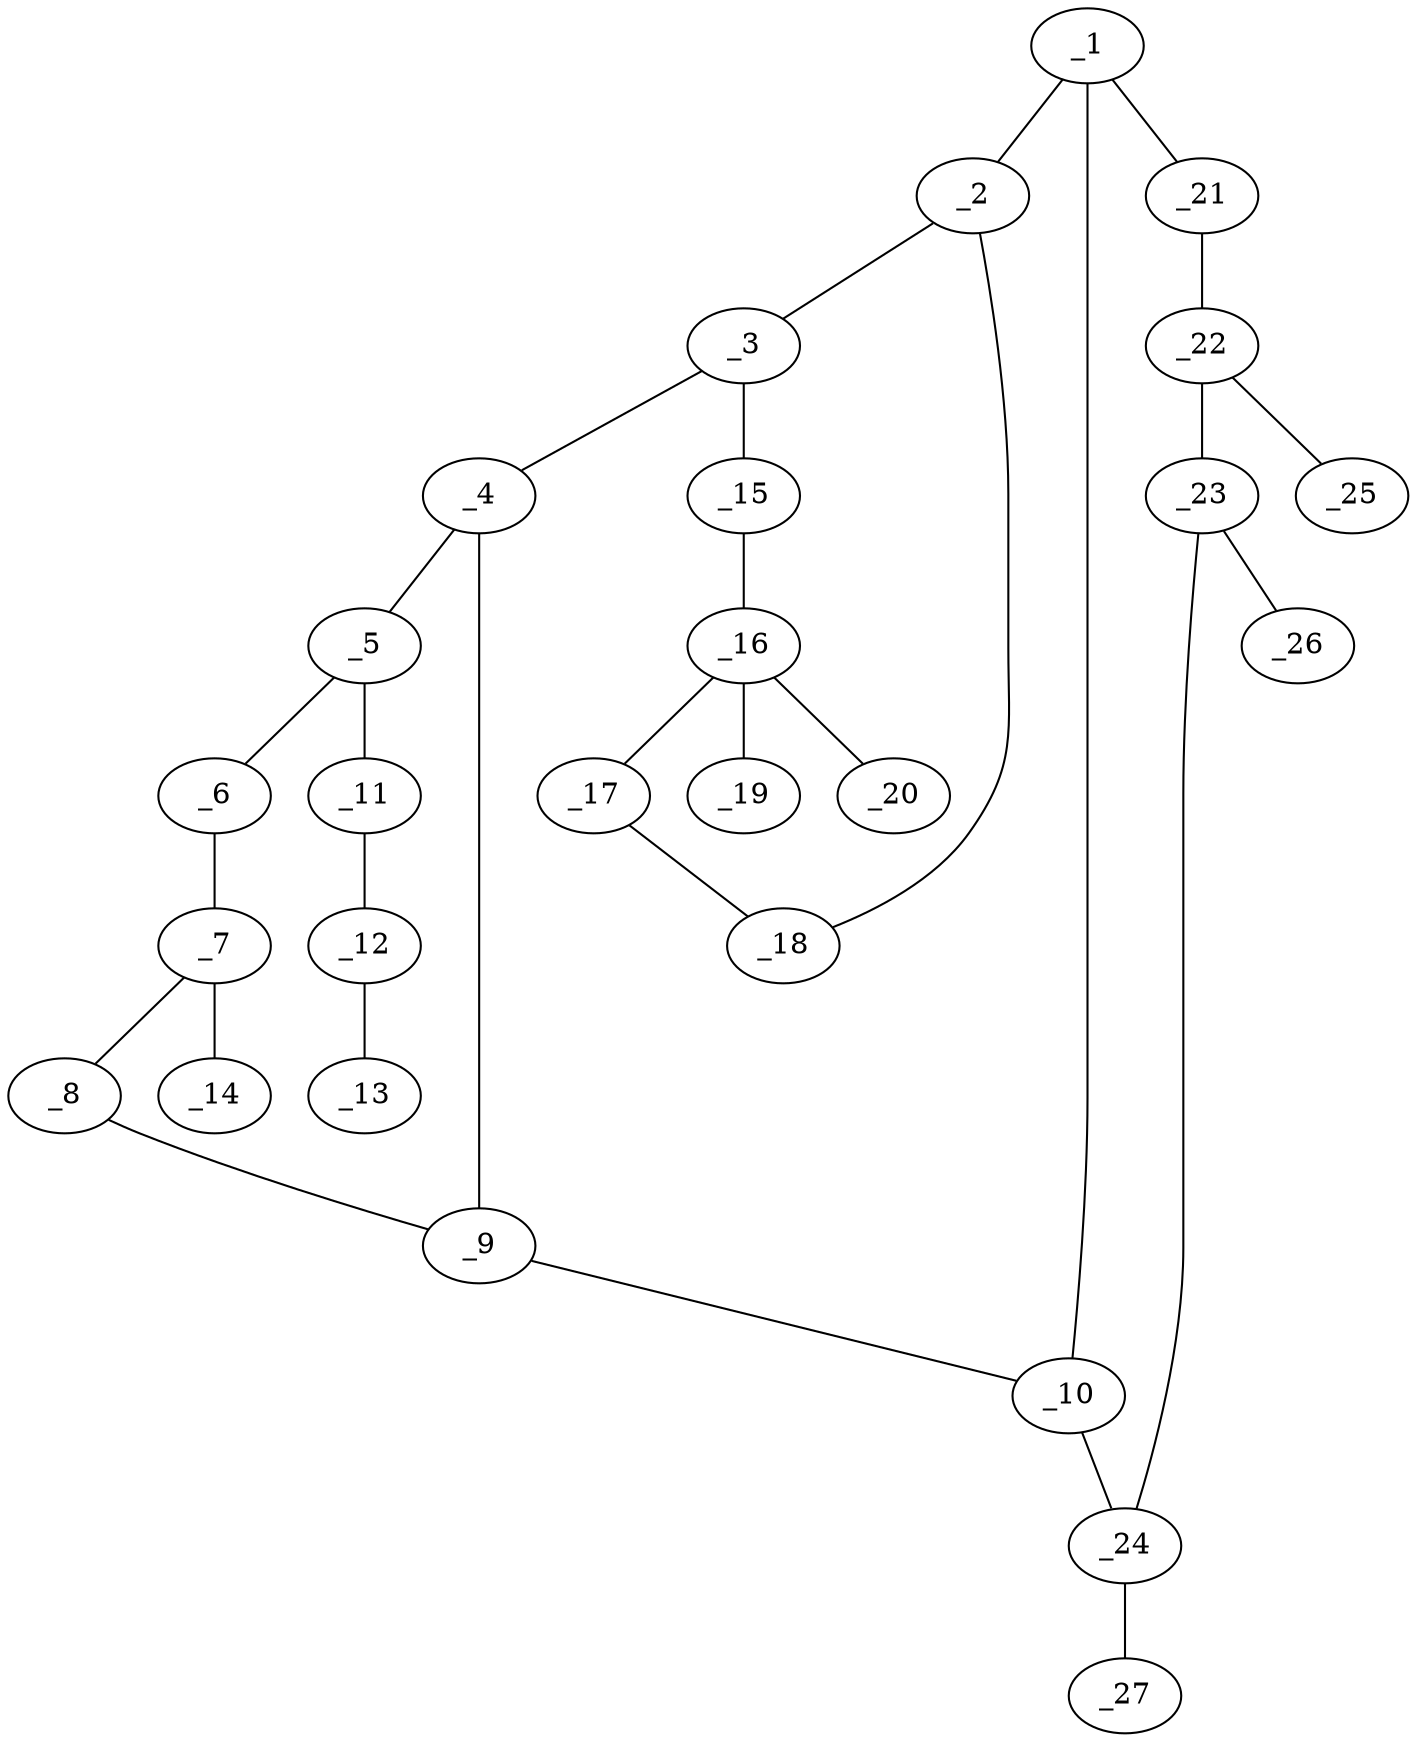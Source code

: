 graph molid661123 {
	_1	 [charge=0,
		chem=1,
		symbol="C  ",
		x=7,
		y="-0.5"];
	_2	 [charge=0,
		chem=1,
		symbol="C  ",
		x="6.5",
		y="0.366"];
	_1 -- _2	 [valence=1];
	_10	 [charge=0,
		chem=1,
		symbol="C  ",
		x="6.5",
		y="-1.366"];
	_1 -- _10	 [valence=2];
	_21	 [charge=0,
		chem=2,
		symbol="O  ",
		x=8,
		y="-0.5"];
	_1 -- _21	 [valence=1];
	_3	 [charge=0,
		chem=1,
		symbol="C  ",
		x="5.5",
		y="0.366"];
	_2 -- _3	 [valence=2];
	_18	 [charge=0,
		chem=1,
		symbol="C  ",
		x=7,
		y="1.2321"];
	_2 -- _18	 [valence=1];
	_4	 [charge=0,
		chem=1,
		symbol="C  ",
		x=5,
		y="-0.5"];
	_3 -- _4	 [valence=1];
	_15	 [charge=0,
		chem=2,
		symbol="O  ",
		x=5,
		y="1.2321"];
	_3 -- _15	 [valence=1];
	_5	 [charge=0,
		chem=1,
		symbol="C  ",
		x=4,
		y="-0.5"];
	_4 -- _5	 [valence=1];
	_9	 [charge=0,
		chem=1,
		symbol="C  ",
		x="5.5",
		y="-1.366"];
	_4 -- _9	 [valence=2];
	_6	 [charge=0,
		chem=1,
		symbol="C  ",
		x="3.5",
		y="-1.366"];
	_5 -- _6	 [valence=2];
	_11	 [charge=0,
		chem=1,
		symbol="C  ",
		x="3.5",
		y="0.366"];
	_5 -- _11	 [valence=1];
	_7	 [charge=0,
		chem=1,
		symbol="C  ",
		x=4,
		y="-2.232"];
	_6 -- _7	 [valence=1];
	_8	 [charge=0,
		chem=2,
		symbol="O  ",
		x=5,
		y="-2.232"];
	_7 -- _8	 [valence=1];
	_14	 [charge=0,
		chem=2,
		symbol="O  ",
		x="3.5",
		y="-3.0981"];
	_7 -- _14	 [valence=2];
	_8 -- _9	 [valence=1];
	_9 -- _10	 [valence=1];
	_24	 [charge=0,
		chem=1,
		symbol="C  ",
		x=7,
		y="-2.2321"];
	_10 -- _24	 [valence=1];
	_12	 [charge=0,
		chem=1,
		symbol="C  ",
		x="2.5",
		y="0.366"];
	_11 -- _12	 [valence=1];
	_13	 [charge=0,
		chem=1,
		symbol="C  ",
		x=2,
		y="1.2321"];
	_12 -- _13	 [valence=1];
	_16	 [charge=0,
		chem=1,
		symbol="C  ",
		x="5.5",
		y="2.0981"];
	_15 -- _16	 [valence=1];
	_17	 [charge=0,
		chem=1,
		symbol="C  ",
		x="6.5",
		y="2.0981"];
	_16 -- _17	 [valence=1];
	_19	 [charge=0,
		chem=1,
		symbol="C  ",
		x="5.5",
		y="3.0981"];
	_16 -- _19	 [valence=1];
	_20	 [charge=0,
		chem=1,
		symbol="C  ",
		x="4.634",
		y="2.5981"];
	_16 -- _20	 [valence=1];
	_17 -- _18	 [valence=1];
	_22	 [charge=0,
		chem=1,
		symbol="C  ",
		x="8.5",
		y="-1.366"];
	_21 -- _22	 [valence=1];
	_23	 [charge=0,
		chem=1,
		symbol="C  ",
		x=8,
		y="-2.2321"];
	_22 -- _23	 [valence=1];
	_25	 [charge=0,
		chem=1,
		symbol="C  ",
		x="9.5",
		y="-1.366"];
	_22 -- _25	 [valence=1];
	_23 -- _24	 [valence=1];
	_26	 [charge=0,
		chem=1,
		symbol="C  ",
		x="8.5",
		y="-3.0981"];
	_23 -- _26	 [valence=1];
	_27	 [charge=0,
		chem=2,
		symbol="O  ",
		x="6.5",
		y="-3.0981"];
	_24 -- _27	 [valence=1];
}

